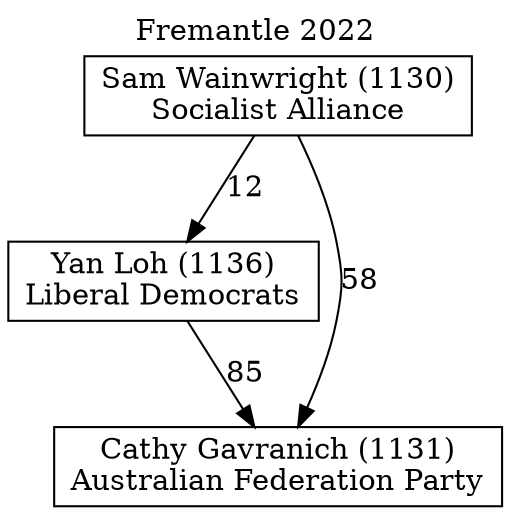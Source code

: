 // House preference flow
digraph "Cathy Gavranich (1131)_Fremantle_2022" {
	graph [label="Fremantle 2022" labelloc=t mclimit=10]
	node [shape=box]
	"Yan Loh (1136)" [label="Yan Loh (1136)
Liberal Democrats"]
	"Cathy Gavranich (1131)" [label="Cathy Gavranich (1131)
Australian Federation Party"]
	"Sam Wainwright (1130)" [label="Sam Wainwright (1130)
Socialist Alliance"]
	"Sam Wainwright (1130)" -> "Yan Loh (1136)" [label=12]
	"Yan Loh (1136)" -> "Cathy Gavranich (1131)" [label=85]
	"Sam Wainwright (1130)" -> "Cathy Gavranich (1131)" [label=58]
}
